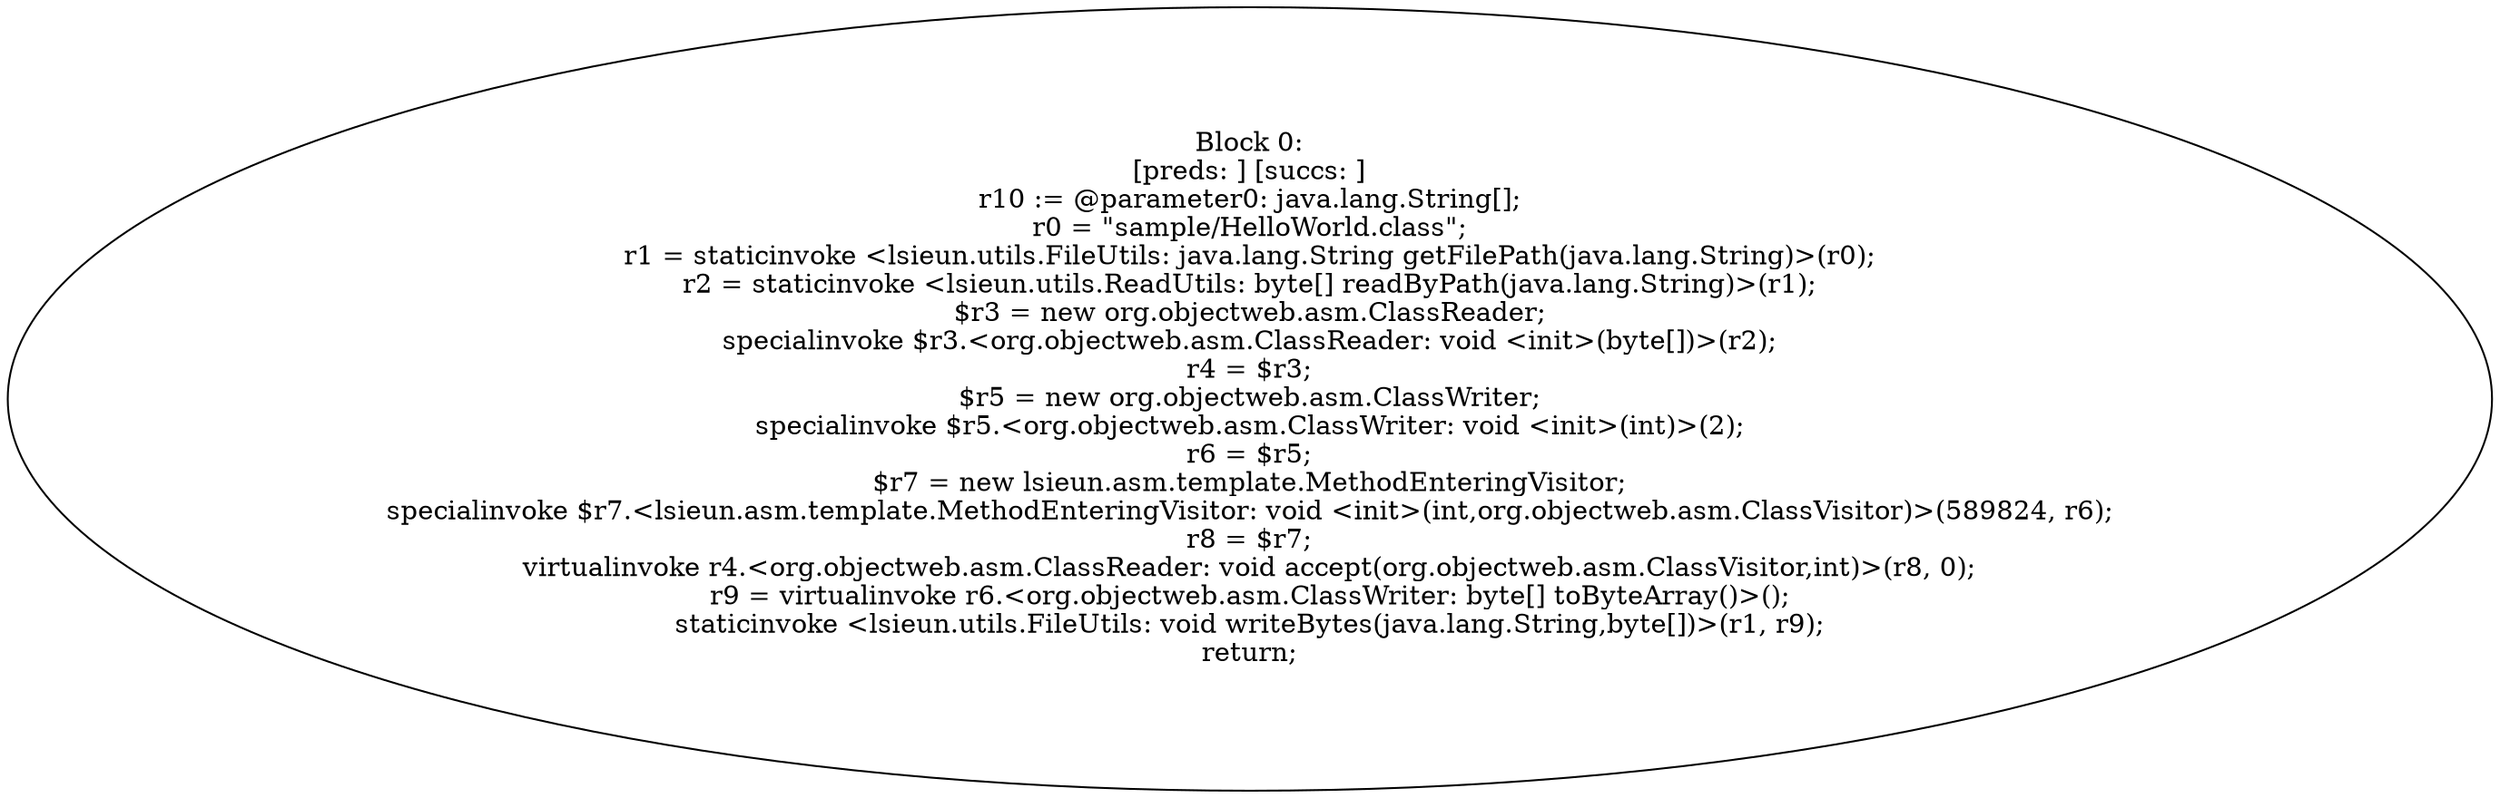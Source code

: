 digraph "unitGraph" {
    "Block 0:
[preds: ] [succs: ]
r10 := @parameter0: java.lang.String[];
r0 = \"sample/HelloWorld.class\";
r1 = staticinvoke <lsieun.utils.FileUtils: java.lang.String getFilePath(java.lang.String)>(r0);
r2 = staticinvoke <lsieun.utils.ReadUtils: byte[] readByPath(java.lang.String)>(r1);
$r3 = new org.objectweb.asm.ClassReader;
specialinvoke $r3.<org.objectweb.asm.ClassReader: void <init>(byte[])>(r2);
r4 = $r3;
$r5 = new org.objectweb.asm.ClassWriter;
specialinvoke $r5.<org.objectweb.asm.ClassWriter: void <init>(int)>(2);
r6 = $r5;
$r7 = new lsieun.asm.template.MethodEnteringVisitor;
specialinvoke $r7.<lsieun.asm.template.MethodEnteringVisitor: void <init>(int,org.objectweb.asm.ClassVisitor)>(589824, r6);
r8 = $r7;
virtualinvoke r4.<org.objectweb.asm.ClassReader: void accept(org.objectweb.asm.ClassVisitor,int)>(r8, 0);
r9 = virtualinvoke r6.<org.objectweb.asm.ClassWriter: byte[] toByteArray()>();
staticinvoke <lsieun.utils.FileUtils: void writeBytes(java.lang.String,byte[])>(r1, r9);
return;
"
}
